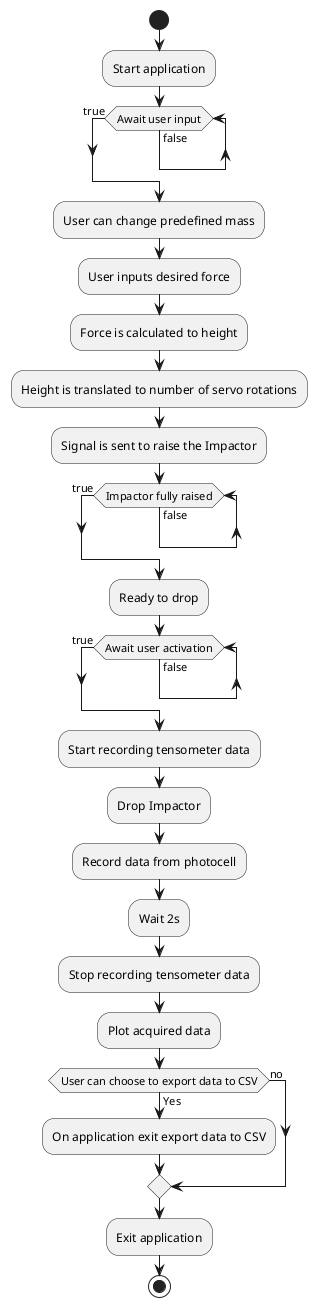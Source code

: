 @startuml
'https://plantuml.com/activity-diagram-beta

/'start
:ClickServlet.handleRequest();
:new page;
if (Page.onSecurityCheck) then (true)
  :Page.onInit();
  if (isForward?) then (no)
    :Process controls;
    if (continue processing?) then (no)
      stop
    endif

    if (isPost?) then (yes)
      :Page.onPost();
    else (no)
      :Page.onGet();
    endif
    :Page.onRender();
  endif
else (false)
endif

if (do redirect?) then (yes)
  :redirect process;
else
  if (do forward?) then (yes)
    :Forward request;
  else (no)
    :Render page template;
  endif
endif

stop'/

start
:Start application;
while (Await user input) is (false)
endwhile (true)
:User can change predefined mass;
:User inputs desired force;
:Force is calculated to height;
:Height is translated to number of servo rotations;
:Signal is sent to raise the Impactor;
while (Impactor fully raised) is (false)
endwhile (true)
:Ready to drop;
while (Await user activation) is (false)
endwhile (true)
:Start recording tensometer data;
:Drop Impactor;
:Record data from photocell;
:Wait 2s;
:Stop recording tensometer data;
:Plot acquired data;
if (User can choose to export data to CSV) then (Yes)
:On application exit export data to CSV;
else (no)
endif
:Exit application;
stop

@enduml
